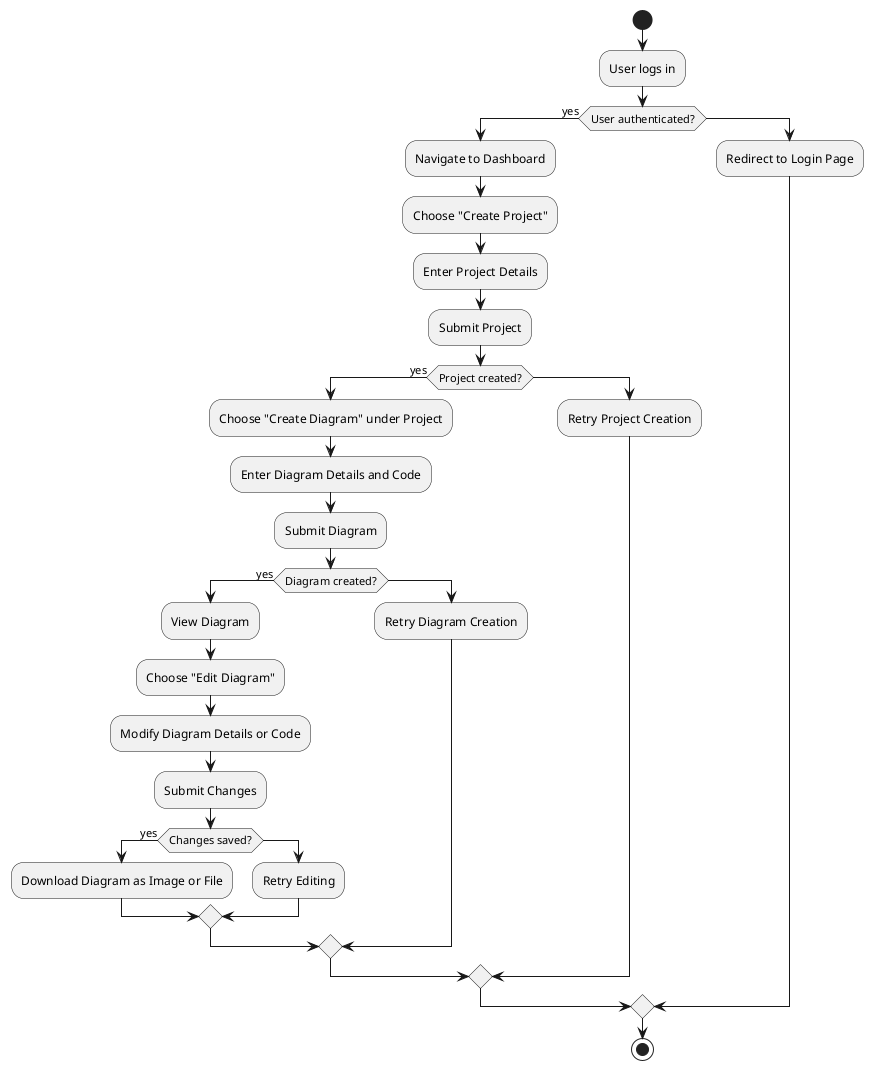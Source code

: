 @startuml
start

:User logs in;

if (User authenticated?) then (yes)
    :Navigate to Dashboard;
    :Choose "Create Project";
    :Enter Project Details;
    :Submit Project;

    if (Project created?) then (yes)
        :Choose "Create Diagram" under Project;
        :Enter Diagram Details and Code;
        :Submit Diagram;

        if (Diagram created?) then (yes)
            :View Diagram;
            :Choose "Edit Diagram";
            :Modify Diagram Details or Code;
            :Submit Changes;

            if (Changes saved?) then (yes)
                :Download Diagram as Image or File;
            else
                :Retry Editing;
            endif
        else
            :Retry Diagram Creation;
        endif
    else
        :Retry Project Creation;
    endif
else
    :Redirect to Login Page;
endif

stop
@enduml
